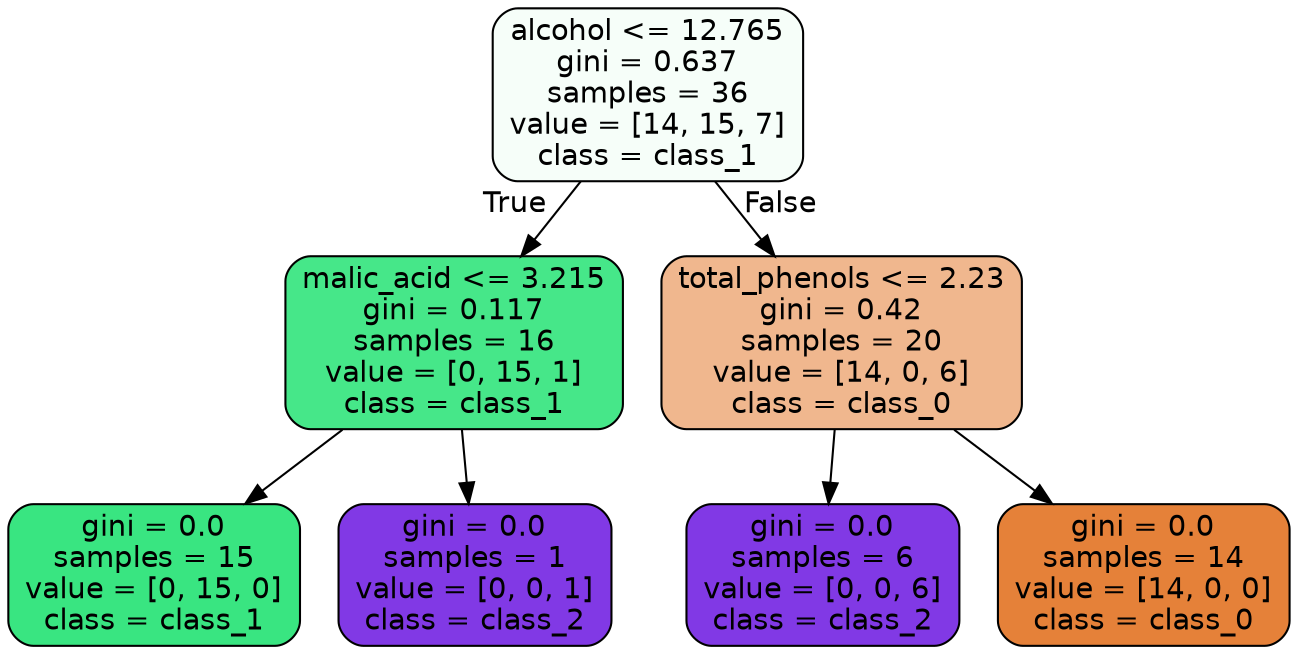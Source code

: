 digraph Tree {
node [shape=box, style="filled, rounded", color="black", fontname=helvetica] ;
edge [fontname=helvetica] ;
0 [label="alcohol <= 12.765\ngini = 0.637\nsamples = 36\nvalue = [14, 15, 7]\nclass = class_1", fillcolor="#f6fef9"] ;
1 [label="malic_acid <= 3.215\ngini = 0.117\nsamples = 16\nvalue = [0, 15, 1]\nclass = class_1", fillcolor="#46e789"] ;
0 -> 1 [labeldistance=2.5, labelangle=45, headlabel="True"] ;
2 [label="gini = 0.0\nsamples = 15\nvalue = [0, 15, 0]\nclass = class_1", fillcolor="#39e581"] ;
1 -> 2 ;
3 [label="gini = 0.0\nsamples = 1\nvalue = [0, 0, 1]\nclass = class_2", fillcolor="#8139e5"] ;
1 -> 3 ;
4 [label="total_phenols <= 2.23\ngini = 0.42\nsamples = 20\nvalue = [14, 0, 6]\nclass = class_0", fillcolor="#f0b78e"] ;
0 -> 4 [labeldistance=2.5, labelangle=-45, headlabel="False"] ;
5 [label="gini = 0.0\nsamples = 6\nvalue = [0, 0, 6]\nclass = class_2", fillcolor="#8139e5"] ;
4 -> 5 ;
6 [label="gini = 0.0\nsamples = 14\nvalue = [14, 0, 0]\nclass = class_0", fillcolor="#e58139"] ;
4 -> 6 ;
}